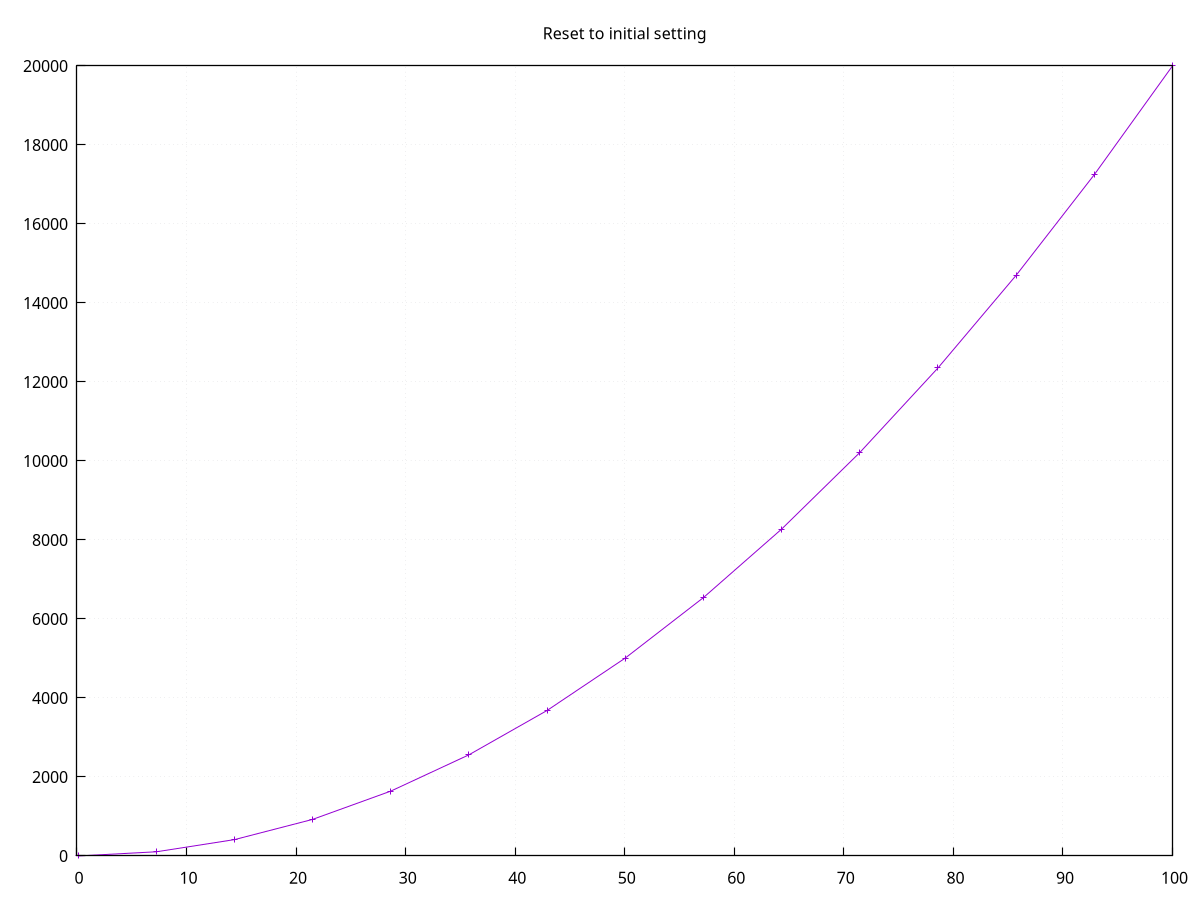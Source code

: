 # ogpf libray
# Rev. 0.22 of March 9th, 2018
# Licence: MIT

# gnuplot global setting
set term qt size 640,480 enhanced font "Helvetica,10" title "ogpf libray: Rev. 0.22 of March 9th, 2018"

# ogpf extra configuration
# -------------------------------------------
# color definitions
set style line 1 lc rgb "#800000" lt 1 lw 2
set style line 2 lc rgb "#ff0000" lt 1 lw 2
set style line 3 lc rgb "#ff4500" lt 1 lw 2
set style line 4 lc rgb "#ffa500" lt 1 lw 2
set style line 5 lc rgb "#006400" lt 1 lw 2
set style line 6 lc rgb "#0000ff" lt 1 lw 2
set style line 7 lc rgb "#9400d3" lt 1 lw 2

# Axes
set border linewidth 1.15
set tics nomirror

# grid
# Add light grid to plot
set style line 102 lc rgb "#d6d7d9" lt 0 lw 1
set grid back ls 102

# plot style
set style data linespoints

# -------------------------------------------

 
# plot scale
 
# Annotation: title and labels
set title "Reset to initial setting"
 
# axes setting

plot "-" notitle
  0.10000000000000001        2.0000000000000004E-002
   7.2357142857142858        104.71112244897959     
   14.371428571428572        413.07591836734696     
   21.507142857142860        925.11438775510226     
   28.642857142857146        1640.8265306122453     
   35.778571428571432        2560.2123469387761     
   42.914285714285718        3683.2718367346947     
   50.050000000000004        5010.0050000000010     
   57.185714285714290        6540.4118367346946     
   64.321428571428569        8274.4923469387759     
   71.457142857142856        10212.246530612245     
   78.592857142857142        12353.674387755102     
   85.728571428571428        14698.775918367346     
   92.864285714285714        17247.551122448978     
   100.00000000000000        20000.000000000000     
e

